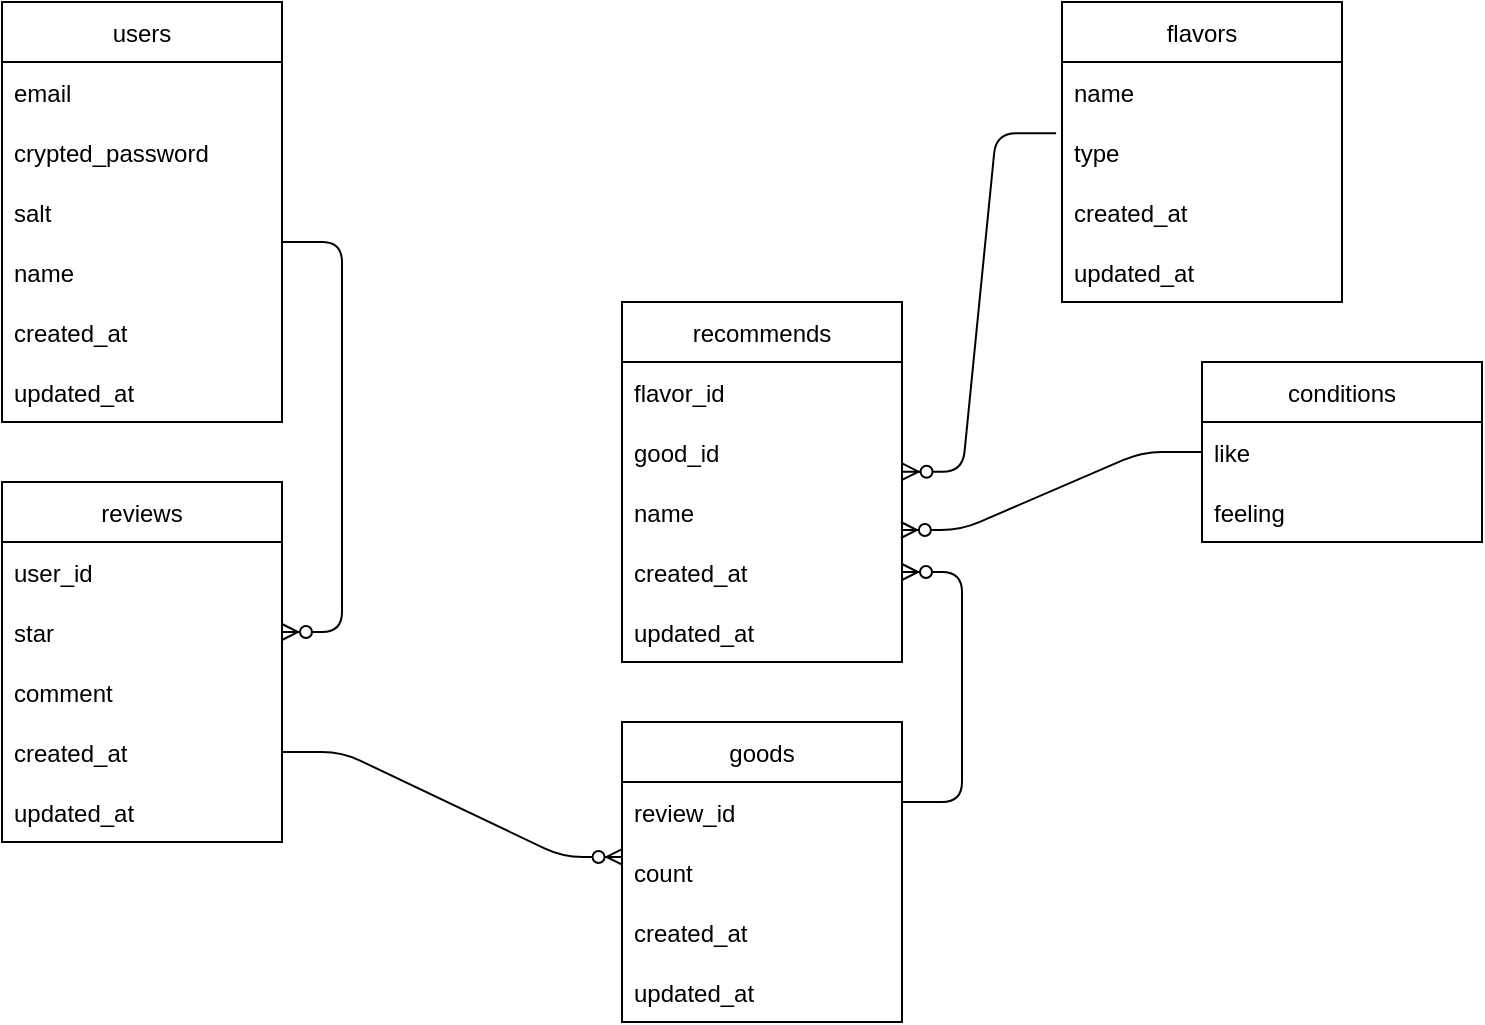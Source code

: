 <mxfile version="16.2.4" type="github"><diagram id="C5RBs43oDa-KdzZeNtuy" name="Page-1"><mxGraphModel dx="1261" dy="817" grid="1" gridSize="10" guides="1" tooltips="1" connect="1" arrows="1" fold="1" page="1" pageScale="1" pageWidth="827" pageHeight="1169" math="0" shadow="0"><root><mxCell id="WIyWlLk6GJQsqaUBKTNV-0"/><mxCell id="WIyWlLk6GJQsqaUBKTNV-1" parent="WIyWlLk6GJQsqaUBKTNV-0"/><mxCell id="pM8_Wqq8lCvyqFiFuM2A-66" value="users" style="swimlane;fontStyle=0;childLayout=stackLayout;horizontal=1;startSize=30;horizontalStack=0;resizeParent=1;resizeParentMax=0;resizeLast=0;collapsible=1;marginBottom=0;" parent="WIyWlLk6GJQsqaUBKTNV-1" vertex="1"><mxGeometry x="40" y="40" width="140" height="210" as="geometry"/></mxCell><mxCell id="pM8_Wqq8lCvyqFiFuM2A-67" value="email" style="text;strokeColor=none;fillColor=none;align=left;verticalAlign=middle;spacingLeft=4;spacingRight=4;overflow=hidden;points=[[0,0.5],[1,0.5]];portConstraint=eastwest;rotatable=0;" parent="pM8_Wqq8lCvyqFiFuM2A-66" vertex="1"><mxGeometry y="30" width="140" height="30" as="geometry"/></mxCell><mxCell id="pM8_Wqq8lCvyqFiFuM2A-68" value="crypted_password" style="text;strokeColor=none;fillColor=none;align=left;verticalAlign=middle;spacingLeft=4;spacingRight=4;overflow=hidden;points=[[0,0.5],[1,0.5]];portConstraint=eastwest;rotatable=0;" parent="pM8_Wqq8lCvyqFiFuM2A-66" vertex="1"><mxGeometry y="60" width="140" height="30" as="geometry"/></mxCell><mxCell id="pM8_Wqq8lCvyqFiFuM2A-69" value="salt" style="text;strokeColor=none;fillColor=none;align=left;verticalAlign=middle;spacingLeft=4;spacingRight=4;overflow=hidden;points=[[0,0.5],[1,0.5]];portConstraint=eastwest;rotatable=0;" parent="pM8_Wqq8lCvyqFiFuM2A-66" vertex="1"><mxGeometry y="90" width="140" height="30" as="geometry"/></mxCell><mxCell id="pM8_Wqq8lCvyqFiFuM2A-70" value="name" style="text;strokeColor=none;fillColor=none;align=left;verticalAlign=middle;spacingLeft=4;spacingRight=4;overflow=hidden;points=[[0,0.5],[1,0.5]];portConstraint=eastwest;rotatable=0;" parent="pM8_Wqq8lCvyqFiFuM2A-66" vertex="1"><mxGeometry y="120" width="140" height="30" as="geometry"/></mxCell><mxCell id="pM8_Wqq8lCvyqFiFuM2A-71" value="created_at" style="text;strokeColor=none;fillColor=none;align=left;verticalAlign=middle;spacingLeft=4;spacingRight=4;overflow=hidden;points=[[0,0.5],[1,0.5]];portConstraint=eastwest;rotatable=0;" parent="pM8_Wqq8lCvyqFiFuM2A-66" vertex="1"><mxGeometry y="150" width="140" height="30" as="geometry"/></mxCell><mxCell id="pM8_Wqq8lCvyqFiFuM2A-72" value="updated_at" style="text;strokeColor=none;fillColor=none;align=left;verticalAlign=middle;spacingLeft=4;spacingRight=4;overflow=hidden;points=[[0,0.5],[1,0.5]];portConstraint=eastwest;rotatable=0;" parent="pM8_Wqq8lCvyqFiFuM2A-66" vertex="1"><mxGeometry y="180" width="140" height="30" as="geometry"/></mxCell><mxCell id="pM8_Wqq8lCvyqFiFuM2A-73" value="flavors" style="swimlane;fontStyle=0;childLayout=stackLayout;horizontal=1;startSize=30;horizontalStack=0;resizeParent=1;resizeParentMax=0;resizeLast=0;collapsible=1;marginBottom=0;" parent="WIyWlLk6GJQsqaUBKTNV-1" vertex="1"><mxGeometry x="570" y="40" width="140" height="150" as="geometry"/></mxCell><mxCell id="pM8_Wqq8lCvyqFiFuM2A-74" value="name" style="text;strokeColor=none;fillColor=none;align=left;verticalAlign=middle;spacingLeft=4;spacingRight=4;overflow=hidden;points=[[0,0.5],[1,0.5]];portConstraint=eastwest;rotatable=0;" parent="pM8_Wqq8lCvyqFiFuM2A-73" vertex="1"><mxGeometry y="30" width="140" height="30" as="geometry"/></mxCell><mxCell id="pM8_Wqq8lCvyqFiFuM2A-75" value="type" style="text;strokeColor=none;fillColor=none;align=left;verticalAlign=middle;spacingLeft=4;spacingRight=4;overflow=hidden;points=[[0,0.5],[1,0.5]];portConstraint=eastwest;rotatable=0;" parent="pM8_Wqq8lCvyqFiFuM2A-73" vertex="1"><mxGeometry y="60" width="140" height="30" as="geometry"/></mxCell><mxCell id="pM8_Wqq8lCvyqFiFuM2A-99" value="created_at" style="text;strokeColor=none;fillColor=none;align=left;verticalAlign=middle;spacingLeft=4;spacingRight=4;overflow=hidden;points=[[0,0.5],[1,0.5]];portConstraint=eastwest;rotatable=0;" parent="pM8_Wqq8lCvyqFiFuM2A-73" vertex="1"><mxGeometry y="90" width="140" height="30" as="geometry"/></mxCell><mxCell id="pM8_Wqq8lCvyqFiFuM2A-100" value="updated_at" style="text;strokeColor=none;fillColor=none;align=left;verticalAlign=middle;spacingLeft=4;spacingRight=4;overflow=hidden;points=[[0,0.5],[1,0.5]];portConstraint=eastwest;rotatable=0;" parent="pM8_Wqq8lCvyqFiFuM2A-73" vertex="1"><mxGeometry y="120" width="140" height="30" as="geometry"/></mxCell><mxCell id="pM8_Wqq8lCvyqFiFuM2A-80" value="conditions" style="swimlane;fontStyle=0;childLayout=stackLayout;horizontal=1;startSize=30;horizontalStack=0;resizeParent=1;resizeParentMax=0;resizeLast=0;collapsible=1;marginBottom=0;" parent="WIyWlLk6GJQsqaUBKTNV-1" vertex="1"><mxGeometry x="640" y="220" width="140" height="90" as="geometry"/></mxCell><mxCell id="pM8_Wqq8lCvyqFiFuM2A-81" value="like" style="text;strokeColor=none;fillColor=none;align=left;verticalAlign=middle;spacingLeft=4;spacingRight=4;overflow=hidden;points=[[0,0.5],[1,0.5]];portConstraint=eastwest;rotatable=0;" parent="pM8_Wqq8lCvyqFiFuM2A-80" vertex="1"><mxGeometry y="30" width="140" height="30" as="geometry"/></mxCell><mxCell id="pM8_Wqq8lCvyqFiFuM2A-86" value="feeling" style="text;strokeColor=none;fillColor=none;align=left;verticalAlign=middle;spacingLeft=4;spacingRight=4;overflow=hidden;points=[[0,0.5],[1,0.5]];portConstraint=eastwest;rotatable=0;" parent="pM8_Wqq8lCvyqFiFuM2A-80" vertex="1"><mxGeometry y="60" width="140" height="30" as="geometry"/></mxCell><mxCell id="pM8_Wqq8lCvyqFiFuM2A-87" value="recommends" style="swimlane;fontStyle=0;childLayout=stackLayout;horizontal=1;startSize=30;horizontalStack=0;resizeParent=1;resizeParentMax=0;resizeLast=0;collapsible=1;marginBottom=0;" parent="WIyWlLk6GJQsqaUBKTNV-1" vertex="1"><mxGeometry x="350" y="190" width="140" height="180" as="geometry"/></mxCell><mxCell id="pM8_Wqq8lCvyqFiFuM2A-88" value="flavor_id" style="text;strokeColor=none;fillColor=none;align=left;verticalAlign=middle;spacingLeft=4;spacingRight=4;overflow=hidden;points=[[0,0.5],[1,0.5]];portConstraint=eastwest;rotatable=0;" parent="pM8_Wqq8lCvyqFiFuM2A-87" vertex="1"><mxGeometry y="30" width="140" height="30" as="geometry"/></mxCell><mxCell id="pM8_Wqq8lCvyqFiFuM2A-105" value="good_id" style="text;strokeColor=none;fillColor=none;align=left;verticalAlign=middle;spacingLeft=4;spacingRight=4;overflow=hidden;points=[[0,0.5],[1,0.5]];portConstraint=eastwest;rotatable=0;" parent="pM8_Wqq8lCvyqFiFuM2A-87" vertex="1"><mxGeometry y="60" width="140" height="30" as="geometry"/></mxCell><mxCell id="pM8_Wqq8lCvyqFiFuM2A-106" value="name" style="text;strokeColor=none;fillColor=none;align=left;verticalAlign=middle;spacingLeft=4;spacingRight=4;overflow=hidden;points=[[0,0.5],[1,0.5]];portConstraint=eastwest;rotatable=0;" parent="pM8_Wqq8lCvyqFiFuM2A-87" vertex="1"><mxGeometry y="90" width="140" height="30" as="geometry"/></mxCell><mxCell id="pM8_Wqq8lCvyqFiFuM2A-97" value="created_at" style="text;strokeColor=none;fillColor=none;align=left;verticalAlign=middle;spacingLeft=4;spacingRight=4;overflow=hidden;points=[[0,0.5],[1,0.5]];portConstraint=eastwest;rotatable=0;" parent="pM8_Wqq8lCvyqFiFuM2A-87" vertex="1"><mxGeometry y="120" width="140" height="30" as="geometry"/></mxCell><mxCell id="pM8_Wqq8lCvyqFiFuM2A-98" value="updated_at" style="text;strokeColor=none;fillColor=none;align=left;verticalAlign=middle;spacingLeft=4;spacingRight=4;overflow=hidden;points=[[0,0.5],[1,0.5]];portConstraint=eastwest;rotatable=0;" parent="pM8_Wqq8lCvyqFiFuM2A-87" vertex="1"><mxGeometry y="150" width="140" height="30" as="geometry"/></mxCell><mxCell id="pM8_Wqq8lCvyqFiFuM2A-90" value="reviews" style="swimlane;fontStyle=0;childLayout=stackLayout;horizontal=1;startSize=30;horizontalStack=0;resizeParent=1;resizeParentMax=0;resizeLast=0;collapsible=1;marginBottom=0;" parent="WIyWlLk6GJQsqaUBKTNV-1" vertex="1"><mxGeometry x="40" y="280" width="140" height="180" as="geometry"/></mxCell><mxCell id="pM8_Wqq8lCvyqFiFuM2A-91" value="user_id" style="text;strokeColor=none;fillColor=none;align=left;verticalAlign=middle;spacingLeft=4;spacingRight=4;overflow=hidden;points=[[0,0.5],[1,0.5]];portConstraint=eastwest;rotatable=0;" parent="pM8_Wqq8lCvyqFiFuM2A-90" vertex="1"><mxGeometry y="30" width="140" height="30" as="geometry"/></mxCell><mxCell id="pM8_Wqq8lCvyqFiFuM2A-92" value="star" style="text;strokeColor=none;fillColor=none;align=left;verticalAlign=middle;spacingLeft=4;spacingRight=4;overflow=hidden;points=[[0,0.5],[1,0.5]];portConstraint=eastwest;rotatable=0;" parent="pM8_Wqq8lCvyqFiFuM2A-90" vertex="1"><mxGeometry y="60" width="140" height="30" as="geometry"/></mxCell><mxCell id="pM8_Wqq8lCvyqFiFuM2A-110" value="comment" style="text;strokeColor=none;fillColor=none;align=left;verticalAlign=middle;spacingLeft=4;spacingRight=4;overflow=hidden;points=[[0,0.5],[1,0.5]];portConstraint=eastwest;rotatable=0;" parent="pM8_Wqq8lCvyqFiFuM2A-90" vertex="1"><mxGeometry y="90" width="140" height="30" as="geometry"/></mxCell><mxCell id="pM8_Wqq8lCvyqFiFuM2A-109" value="created_at" style="text;strokeColor=none;fillColor=none;align=left;verticalAlign=middle;spacingLeft=4;spacingRight=4;overflow=hidden;points=[[0,0.5],[1,0.5]];portConstraint=eastwest;rotatable=0;" parent="pM8_Wqq8lCvyqFiFuM2A-90" vertex="1"><mxGeometry y="120" width="140" height="30" as="geometry"/></mxCell><mxCell id="pM8_Wqq8lCvyqFiFuM2A-93" value="updated_at" style="text;strokeColor=none;fillColor=none;align=left;verticalAlign=middle;spacingLeft=4;spacingRight=4;overflow=hidden;points=[[0,0.5],[1,0.5]];portConstraint=eastwest;rotatable=0;" parent="pM8_Wqq8lCvyqFiFuM2A-90" vertex="1"><mxGeometry y="150" width="140" height="30" as="geometry"/></mxCell><mxCell id="pM8_Wqq8lCvyqFiFuM2A-101" value="goods" style="swimlane;fontStyle=0;childLayout=stackLayout;horizontal=1;startSize=30;horizontalStack=0;resizeParent=1;resizeParentMax=0;resizeLast=0;collapsible=1;marginBottom=0;" parent="WIyWlLk6GJQsqaUBKTNV-1" vertex="1"><mxGeometry x="350" y="400" width="140" height="150" as="geometry"/></mxCell><mxCell id="pM8_Wqq8lCvyqFiFuM2A-102" value="review_id" style="text;strokeColor=none;fillColor=none;align=left;verticalAlign=middle;spacingLeft=4;spacingRight=4;overflow=hidden;points=[[0,0.5],[1,0.5]];portConstraint=eastwest;rotatable=0;" parent="pM8_Wqq8lCvyqFiFuM2A-101" vertex="1"><mxGeometry y="30" width="140" height="30" as="geometry"/></mxCell><mxCell id="pM8_Wqq8lCvyqFiFuM2A-103" value="count" style="text;strokeColor=none;fillColor=none;align=left;verticalAlign=middle;spacingLeft=4;spacingRight=4;overflow=hidden;points=[[0,0.5],[1,0.5]];portConstraint=eastwest;rotatable=0;" parent="pM8_Wqq8lCvyqFiFuM2A-101" vertex="1"><mxGeometry y="60" width="140" height="30" as="geometry"/></mxCell><mxCell id="pM8_Wqq8lCvyqFiFuM2A-111" value="created_at" style="text;strokeColor=none;fillColor=none;align=left;verticalAlign=middle;spacingLeft=4;spacingRight=4;overflow=hidden;points=[[0,0.5],[1,0.5]];portConstraint=eastwest;rotatable=0;" parent="pM8_Wqq8lCvyqFiFuM2A-101" vertex="1"><mxGeometry y="90" width="140" height="30" as="geometry"/></mxCell><mxCell id="pM8_Wqq8lCvyqFiFuM2A-112" value="updated_at" style="text;strokeColor=none;fillColor=none;align=left;verticalAlign=middle;spacingLeft=4;spacingRight=4;overflow=hidden;points=[[0,0.5],[1,0.5]];portConstraint=eastwest;rotatable=0;" parent="pM8_Wqq8lCvyqFiFuM2A-101" vertex="1"><mxGeometry y="120" width="140" height="30" as="geometry"/></mxCell><mxCell id="pM8_Wqq8lCvyqFiFuM2A-115" value="" style="edgeStyle=entityRelationEdgeStyle;fontSize=12;html=1;endArrow=ERzeroToMany;endFill=1;rounded=1;exitX=1;exitY=0;exitDx=0;exitDy=0;exitPerimeter=0;entryX=1;entryY=0.5;entryDx=0;entryDy=0;" parent="WIyWlLk6GJQsqaUBKTNV-1" source="pM8_Wqq8lCvyqFiFuM2A-70" target="pM8_Wqq8lCvyqFiFuM2A-92" edge="1"><mxGeometry width="100" height="100" relative="1" as="geometry"><mxPoint x="230" y="177.5" as="sourcePoint"/><mxPoint x="250" y="360" as="targetPoint"/></mxGeometry></mxCell><mxCell id="pM8_Wqq8lCvyqFiFuM2A-117" value="" style="edgeStyle=entityRelationEdgeStyle;fontSize=12;html=1;endArrow=ERzeroToMany;endFill=1;rounded=1;exitX=1;exitY=0.5;exitDx=0;exitDy=0;entryX=0.002;entryY=0.249;entryDx=0;entryDy=0;entryPerimeter=0;" parent="WIyWlLk6GJQsqaUBKTNV-1" source="pM8_Wqq8lCvyqFiFuM2A-109" target="pM8_Wqq8lCvyqFiFuM2A-103" edge="1"><mxGeometry width="100" height="100" relative="1" as="geometry"><mxPoint x="250" y="360" as="sourcePoint"/><mxPoint x="250" y="555" as="targetPoint"/></mxGeometry></mxCell><mxCell id="pM8_Wqq8lCvyqFiFuM2A-118" value="" style="edgeStyle=entityRelationEdgeStyle;fontSize=12;html=1;endArrow=ERzeroToMany;endFill=1;rounded=1;exitX=1;exitY=0.5;exitDx=0;exitDy=0;entryX=1;entryY=0.5;entryDx=0;entryDy=0;" parent="WIyWlLk6GJQsqaUBKTNV-1" target="pM8_Wqq8lCvyqFiFuM2A-97" edge="1"><mxGeometry width="100" height="100" relative="1" as="geometry"><mxPoint x="490" y="440.0" as="sourcePoint"/><mxPoint x="660.28" y="492.47" as="targetPoint"/></mxGeometry></mxCell><mxCell id="pM8_Wqq8lCvyqFiFuM2A-119" value="" style="edgeStyle=entityRelationEdgeStyle;fontSize=12;html=1;endArrow=ERzeroToMany;endFill=1;rounded=1;exitX=-0.021;exitY=0.189;exitDx=0;exitDy=0;entryX=1.002;entryY=0.828;entryDx=0;entryDy=0;exitPerimeter=0;entryPerimeter=0;" parent="WIyWlLk6GJQsqaUBKTNV-1" source="pM8_Wqq8lCvyqFiFuM2A-75" target="pM8_Wqq8lCvyqFiFuM2A-105" edge="1"><mxGeometry width="100" height="100" relative="1" as="geometry"><mxPoint x="570" y="355.0" as="sourcePoint"/><mxPoint x="570" y="240" as="targetPoint"/></mxGeometry></mxCell><mxCell id="pM8_Wqq8lCvyqFiFuM2A-121" value="" style="edgeStyle=entityRelationEdgeStyle;fontSize=12;html=1;endArrow=ERzeroToMany;endFill=1;rounded=1;entryX=0.996;entryY=0.8;entryDx=0;entryDy=0;entryPerimeter=0;exitX=0;exitY=0.5;exitDx=0;exitDy=0;" parent="WIyWlLk6GJQsqaUBKTNV-1" source="pM8_Wqq8lCvyqFiFuM2A-81" target="pM8_Wqq8lCvyqFiFuM2A-106" edge="1"><mxGeometry width="100" height="100" relative="1" as="geometry"><mxPoint x="580" y="279" as="sourcePoint"/><mxPoint x="290" y="370" as="targetPoint"/></mxGeometry></mxCell></root></mxGraphModel></diagram></mxfile>